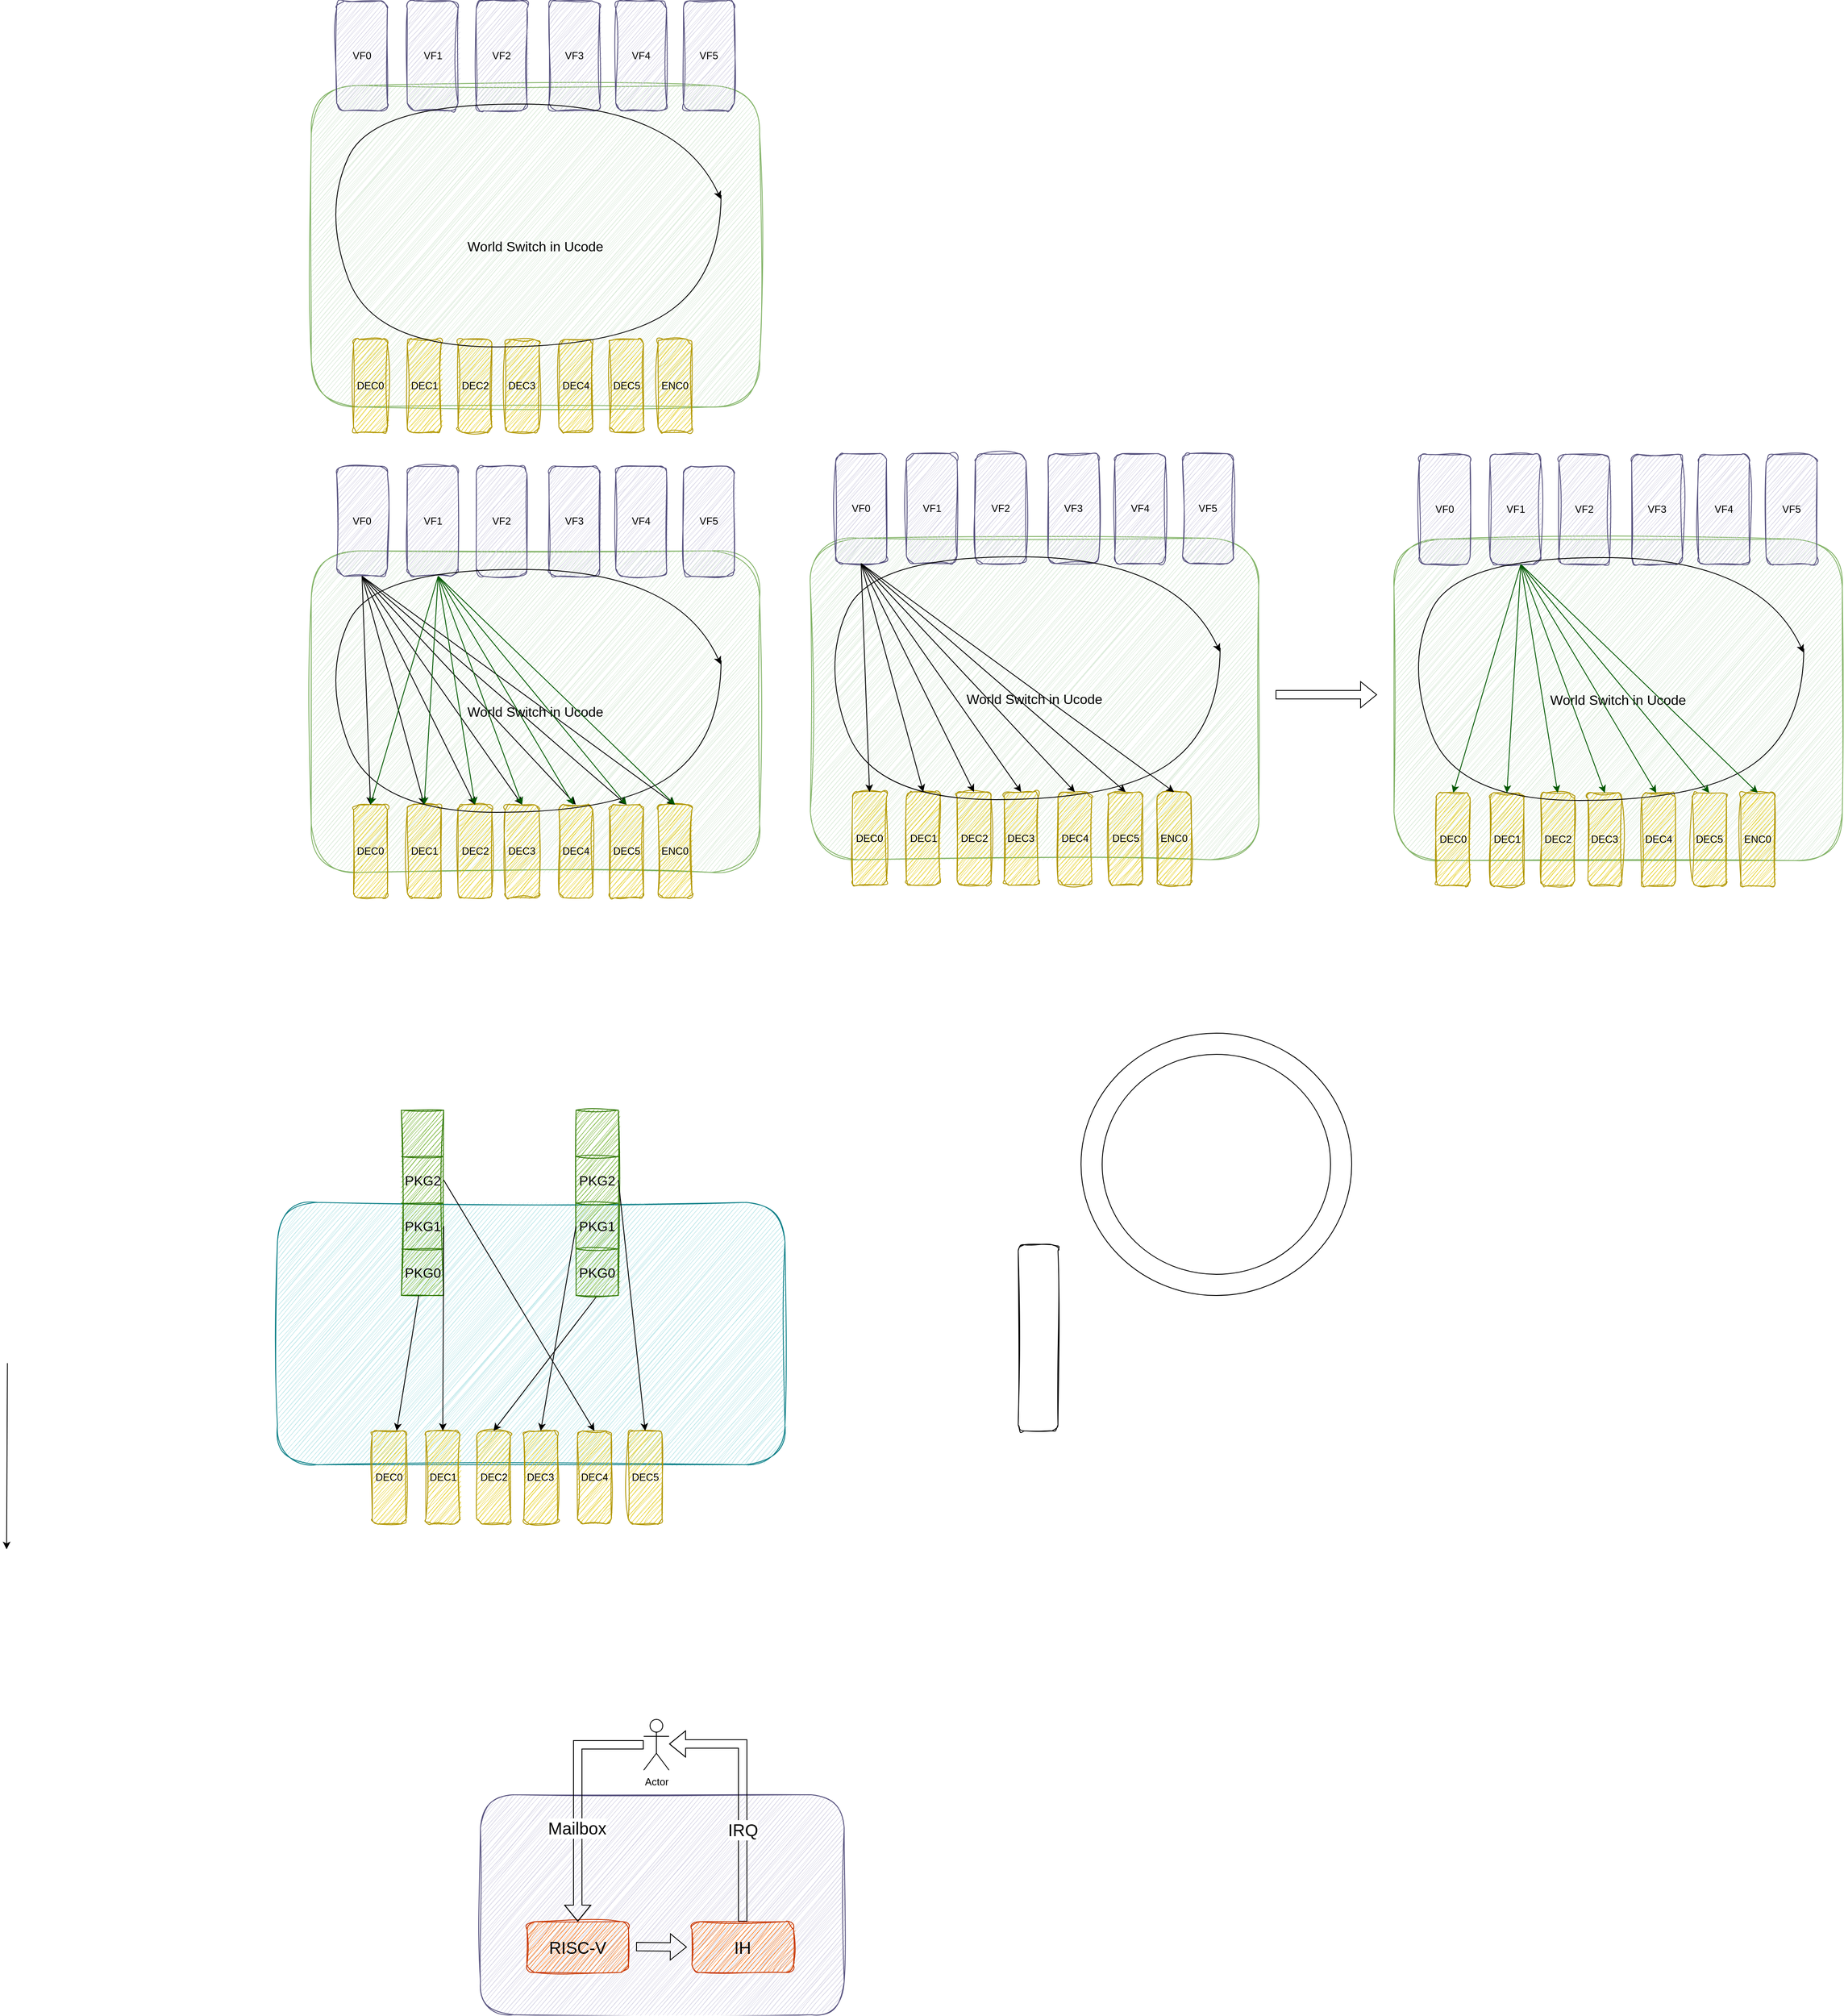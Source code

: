 <mxfile version="23.1.1" type="github">
  <diagram name="Page-1" id="c7558073-3199-34d8-9f00-42111426c3f3">
    <mxGraphModel dx="2194" dy="798" grid="1" gridSize="10" guides="1" tooltips="1" connect="1" arrows="1" fold="1" page="1" pageScale="1" pageWidth="826" pageHeight="1169" background="none" math="0" shadow="0">
      <root>
        <mxCell id="0" />
        <mxCell id="1" parent="0" />
        <mxCell id="O2sIWzyAN3iopfaGM0Wt-103" value="&lt;font style=&quot;font-size: 16px;&quot;&gt;World Switch in Ucode&lt;/font&gt;" style="rounded=1;whiteSpace=wrap;html=1;fillColor=#d5e8d4;strokeColor=#82b366;glass=0;shadow=0;sketch=1;curveFitting=1;jiggle=2;" parent="1" vertex="1">
          <mxGeometry x="50" y="150" width="530" height="380" as="geometry" />
        </mxCell>
        <mxCell id="O2sIWzyAN3iopfaGM0Wt-96" value="VF0" style="rounded=1;whiteSpace=wrap;html=1;fillColor=#d0cee2;strokeColor=#56517e;glass=0;shadow=0;sketch=1;curveFitting=1;jiggle=2;" parent="1" vertex="1">
          <mxGeometry x="80" y="50" width="60" height="130" as="geometry" />
        </mxCell>
        <mxCell id="O2sIWzyAN3iopfaGM0Wt-98" value="VF1" style="rounded=1;whiteSpace=wrap;html=1;fillColor=#d0cee2;strokeColor=#56517e;glass=0;shadow=0;sketch=1;curveFitting=1;jiggle=2;" parent="1" vertex="1">
          <mxGeometry x="163.5" y="50" width="60" height="130" as="geometry" />
        </mxCell>
        <mxCell id="O2sIWzyAN3iopfaGM0Wt-99" value="VF2" style="rounded=1;whiteSpace=wrap;html=1;fillColor=#d0cee2;strokeColor=#56517e;glass=0;shadow=0;sketch=1;curveFitting=1;jiggle=2;" parent="1" vertex="1">
          <mxGeometry x="245" y="50" width="60" height="130" as="geometry" />
        </mxCell>
        <mxCell id="O2sIWzyAN3iopfaGM0Wt-100" value="VF3" style="rounded=1;whiteSpace=wrap;html=1;fillColor=#d0cee2;strokeColor=#56517e;glass=0;shadow=0;sketch=1;curveFitting=1;jiggle=2;" parent="1" vertex="1">
          <mxGeometry x="331" y="50" width="60" height="130" as="geometry" />
        </mxCell>
        <mxCell id="O2sIWzyAN3iopfaGM0Wt-101" value="VF4" style="rounded=1;whiteSpace=wrap;html=1;fillColor=#d0cee2;strokeColor=#56517e;glass=0;shadow=0;sketch=1;curveFitting=1;jiggle=2;" parent="1" vertex="1">
          <mxGeometry x="410" y="50" width="60" height="130" as="geometry" />
        </mxCell>
        <mxCell id="O2sIWzyAN3iopfaGM0Wt-102" value="VF5" style="rounded=1;whiteSpace=wrap;html=1;fillColor=#d0cee2;strokeColor=#56517e;glass=0;shadow=0;sketch=1;curveFitting=1;jiggle=2;" parent="1" vertex="1">
          <mxGeometry x="490" y="50" width="60" height="130" as="geometry" />
        </mxCell>
        <mxCell id="O2sIWzyAN3iopfaGM0Wt-128" value="DEC0" style="rounded=1;whiteSpace=wrap;html=1;sketch=1;curveFitting=1;jiggle=2;shadow=0;fillColor=#e3c800;fontColor=#000000;strokeColor=#B09500;" parent="1" vertex="1">
          <mxGeometry x="100" y="450" width="40" height="110" as="geometry" />
        </mxCell>
        <mxCell id="O2sIWzyAN3iopfaGM0Wt-129" value="DEC1" style="rounded=1;whiteSpace=wrap;html=1;sketch=1;curveFitting=1;jiggle=2;shadow=0;fillColor=#e3c800;fontColor=#000000;strokeColor=#B09500;" parent="1" vertex="1">
          <mxGeometry x="163.5" y="450" width="40" height="110" as="geometry" />
        </mxCell>
        <mxCell id="O2sIWzyAN3iopfaGM0Wt-130" value="DEC2" style="rounded=1;whiteSpace=wrap;html=1;sketch=1;curveFitting=1;jiggle=2;shadow=0;fillColor=#e3c800;fontColor=#000000;strokeColor=#B09500;" parent="1" vertex="1">
          <mxGeometry x="223.5" y="450" width="40" height="110" as="geometry" />
        </mxCell>
        <mxCell id="O2sIWzyAN3iopfaGM0Wt-132" value="DEC3" style="rounded=1;whiteSpace=wrap;html=1;sketch=1;curveFitting=1;jiggle=2;shadow=0;fillColor=#e3c800;fontColor=#000000;strokeColor=#B09500;" parent="1" vertex="1">
          <mxGeometry x="279.25" y="450" width="40" height="110" as="geometry" />
        </mxCell>
        <mxCell id="O2sIWzyAN3iopfaGM0Wt-133" value="DEC4" style="rounded=1;whiteSpace=wrap;html=1;sketch=1;curveFitting=1;jiggle=2;shadow=0;fillColor=#e3c800;fontColor=#000000;strokeColor=#B09500;" parent="1" vertex="1">
          <mxGeometry x="342.75" y="450" width="40" height="110" as="geometry" />
        </mxCell>
        <mxCell id="O2sIWzyAN3iopfaGM0Wt-134" value="DEC5" style="rounded=1;whiteSpace=wrap;html=1;sketch=1;curveFitting=1;jiggle=2;shadow=0;fillColor=#e3c800;fontColor=#000000;strokeColor=#B09500;" parent="1" vertex="1">
          <mxGeometry x="402.75" y="450" width="40" height="110" as="geometry" />
        </mxCell>
        <mxCell id="O2sIWzyAN3iopfaGM0Wt-135" value="ENC0" style="rounded=1;whiteSpace=wrap;html=1;sketch=1;curveFitting=1;jiggle=2;shadow=0;fillColor=#e3c800;fontColor=#000000;strokeColor=#B09500;" parent="1" vertex="1">
          <mxGeometry x="460" y="450" width="40" height="110" as="geometry" />
        </mxCell>
        <mxCell id="O2sIWzyAN3iopfaGM0Wt-136" value="" style="curved=1;endArrow=classic;html=1;rounded=0;" parent="1" edge="1">
          <mxGeometry width="50" height="50" relative="1" as="geometry">
            <mxPoint x="534.5" y="279.5" as="sourcePoint" />
            <mxPoint x="534" y="284" as="targetPoint" />
            <Array as="points">
              <mxPoint x="534" y="374" />
              <mxPoint x="414" y="459" />
              <mxPoint x="124" y="459" />
              <mxPoint x="64" y="299" />
              <mxPoint x="124" y="170" />
              <mxPoint x="484" y="174" />
            </Array>
          </mxGeometry>
        </mxCell>
        <mxCell id="GnBLR437fLqFZardxGhd-1" value="&lt;font style=&quot;font-size: 16px;&quot;&gt;World Switch in Ucode&lt;/font&gt;" style="rounded=1;whiteSpace=wrap;html=1;fillColor=#d5e8d4;strokeColor=#82b366;glass=0;shadow=0;sketch=1;curveFitting=1;jiggle=2;" vertex="1" parent="1">
          <mxGeometry x="50" y="700" width="530" height="380" as="geometry" />
        </mxCell>
        <mxCell id="GnBLR437fLqFZardxGhd-2" value="VF0" style="rounded=1;whiteSpace=wrap;html=1;fillColor=#d0cee2;strokeColor=#56517e;glass=0;shadow=0;sketch=1;curveFitting=1;jiggle=2;" vertex="1" parent="1">
          <mxGeometry x="80" y="600" width="60" height="130" as="geometry" />
        </mxCell>
        <mxCell id="GnBLR437fLqFZardxGhd-3" value="VF1" style="rounded=1;whiteSpace=wrap;html=1;fillColor=#d0cee2;strokeColor=#56517e;glass=0;shadow=0;sketch=1;curveFitting=1;jiggle=2;" vertex="1" parent="1">
          <mxGeometry x="163.5" y="600" width="60" height="130" as="geometry" />
        </mxCell>
        <mxCell id="GnBLR437fLqFZardxGhd-4" value="VF2" style="rounded=1;whiteSpace=wrap;html=1;fillColor=#d0cee2;strokeColor=#56517e;glass=0;shadow=0;sketch=1;curveFitting=1;jiggle=2;" vertex="1" parent="1">
          <mxGeometry x="245" y="600" width="60" height="130" as="geometry" />
        </mxCell>
        <mxCell id="GnBLR437fLqFZardxGhd-5" value="VF3" style="rounded=1;whiteSpace=wrap;html=1;fillColor=#d0cee2;strokeColor=#56517e;glass=0;shadow=0;sketch=1;curveFitting=1;jiggle=2;" vertex="1" parent="1">
          <mxGeometry x="331" y="600" width="60" height="130" as="geometry" />
        </mxCell>
        <mxCell id="GnBLR437fLqFZardxGhd-6" value="VF4" style="rounded=1;whiteSpace=wrap;html=1;fillColor=#d0cee2;strokeColor=#56517e;glass=0;shadow=0;sketch=1;curveFitting=1;jiggle=2;" vertex="1" parent="1">
          <mxGeometry x="410" y="600" width="60" height="130" as="geometry" />
        </mxCell>
        <mxCell id="GnBLR437fLqFZardxGhd-7" value="VF5" style="rounded=1;whiteSpace=wrap;html=1;fillColor=#d0cee2;strokeColor=#56517e;glass=0;shadow=0;sketch=1;curveFitting=1;jiggle=2;" vertex="1" parent="1">
          <mxGeometry x="490" y="600" width="60" height="130" as="geometry" />
        </mxCell>
        <mxCell id="GnBLR437fLqFZardxGhd-8" value="DEC0" style="rounded=1;whiteSpace=wrap;html=1;sketch=1;curveFitting=1;jiggle=2;shadow=0;fillColor=#e3c800;fontColor=#000000;strokeColor=#B09500;" vertex="1" parent="1">
          <mxGeometry x="100" y="1000" width="40" height="110" as="geometry" />
        </mxCell>
        <mxCell id="GnBLR437fLqFZardxGhd-9" value="DEC1" style="rounded=1;whiteSpace=wrap;html=1;sketch=1;curveFitting=1;jiggle=2;shadow=0;fillColor=#e3c800;fontColor=#000000;strokeColor=#B09500;" vertex="1" parent="1">
          <mxGeometry x="163.5" y="1000" width="40" height="110" as="geometry" />
        </mxCell>
        <mxCell id="GnBLR437fLqFZardxGhd-10" value="DEC2" style="rounded=1;whiteSpace=wrap;html=1;sketch=1;curveFitting=1;jiggle=2;shadow=0;fillColor=#e3c800;fontColor=#000000;strokeColor=#B09500;" vertex="1" parent="1">
          <mxGeometry x="223.5" y="1000" width="40" height="110" as="geometry" />
        </mxCell>
        <mxCell id="GnBLR437fLqFZardxGhd-11" value="DEC3" style="rounded=1;whiteSpace=wrap;html=1;sketch=1;curveFitting=1;jiggle=2;shadow=0;fillColor=#e3c800;fontColor=#000000;strokeColor=#B09500;" vertex="1" parent="1">
          <mxGeometry x="279.25" y="1000" width="40" height="110" as="geometry" />
        </mxCell>
        <mxCell id="GnBLR437fLqFZardxGhd-12" value="DEC4" style="rounded=1;whiteSpace=wrap;html=1;sketch=1;curveFitting=1;jiggle=2;shadow=0;fillColor=#e3c800;fontColor=#000000;strokeColor=#B09500;" vertex="1" parent="1">
          <mxGeometry x="342.75" y="1000" width="40" height="110" as="geometry" />
        </mxCell>
        <mxCell id="GnBLR437fLqFZardxGhd-13" value="DEC5" style="rounded=1;whiteSpace=wrap;html=1;sketch=1;curveFitting=1;jiggle=2;shadow=0;fillColor=#e3c800;fontColor=#000000;strokeColor=#B09500;" vertex="1" parent="1">
          <mxGeometry x="402.75" y="1000" width="40" height="110" as="geometry" />
        </mxCell>
        <mxCell id="GnBLR437fLqFZardxGhd-14" value="ENC0" style="rounded=1;whiteSpace=wrap;html=1;sketch=1;curveFitting=1;jiggle=2;shadow=0;fillColor=#e3c800;fontColor=#000000;strokeColor=#B09500;" vertex="1" parent="1">
          <mxGeometry x="460" y="1000" width="40" height="110" as="geometry" />
        </mxCell>
        <mxCell id="GnBLR437fLqFZardxGhd-15" value="" style="curved=1;endArrow=classic;html=1;rounded=0;" edge="1" parent="1">
          <mxGeometry width="50" height="50" relative="1" as="geometry">
            <mxPoint x="534.5" y="829.5" as="sourcePoint" />
            <mxPoint x="534" y="834" as="targetPoint" />
            <Array as="points">
              <mxPoint x="534" y="924" />
              <mxPoint x="414" y="1009" />
              <mxPoint x="124" y="1009" />
              <mxPoint x="64" y="849" />
              <mxPoint x="124" y="720" />
              <mxPoint x="484" y="724" />
            </Array>
          </mxGeometry>
        </mxCell>
        <mxCell id="GnBLR437fLqFZardxGhd-16" value="" style="endArrow=classic;html=1;rounded=0;entryX=0.5;entryY=0;entryDx=0;entryDy=0;" edge="1" parent="1" target="GnBLR437fLqFZardxGhd-14">
          <mxGeometry width="50" height="50" relative="1" as="geometry">
            <mxPoint x="110" y="730" as="sourcePoint" />
            <mxPoint x="200" y="800" as="targetPoint" />
          </mxGeometry>
        </mxCell>
        <mxCell id="GnBLR437fLqFZardxGhd-19" value="" style="endArrow=classic;html=1;rounded=0;entryX=0.5;entryY=0;entryDx=0;entryDy=0;exitX=0.5;exitY=1;exitDx=0;exitDy=0;" edge="1" parent="1" target="GnBLR437fLqFZardxGhd-13">
          <mxGeometry width="50" height="50" relative="1" as="geometry">
            <mxPoint x="110" y="730" as="sourcePoint" />
            <mxPoint x="432.75" y="1000" as="targetPoint" />
          </mxGeometry>
        </mxCell>
        <mxCell id="GnBLR437fLqFZardxGhd-20" value="" style="endArrow=classic;html=1;rounded=0;exitX=0.5;exitY=1;exitDx=0;exitDy=0;entryX=0.5;entryY=0;entryDx=0;entryDy=0;" edge="1" parent="1" source="GnBLR437fLqFZardxGhd-2" target="GnBLR437fLqFZardxGhd-12">
          <mxGeometry width="50" height="50" relative="1" as="geometry">
            <mxPoint x="104.25" y="730" as="sourcePoint" />
            <mxPoint x="494.25" y="880" as="targetPoint" />
          </mxGeometry>
        </mxCell>
        <mxCell id="GnBLR437fLqFZardxGhd-21" value="" style="endArrow=classic;html=1;rounded=0;exitX=0.5;exitY=1;exitDx=0;exitDy=0;entryX=0.5;entryY=0;entryDx=0;entryDy=0;" edge="1" parent="1" source="GnBLR437fLqFZardxGhd-2" target="GnBLR437fLqFZardxGhd-11">
          <mxGeometry width="50" height="50" relative="1" as="geometry">
            <mxPoint x="104.25" y="730" as="sourcePoint" />
            <mxPoint x="494.25" y="880" as="targetPoint" />
          </mxGeometry>
        </mxCell>
        <mxCell id="GnBLR437fLqFZardxGhd-22" value="" style="endArrow=classic;html=1;rounded=0;exitX=0.5;exitY=1;exitDx=0;exitDy=0;entryX=0.5;entryY=0;entryDx=0;entryDy=0;" edge="1" parent="1" source="GnBLR437fLqFZardxGhd-2" target="GnBLR437fLqFZardxGhd-10">
          <mxGeometry width="50" height="50" relative="1" as="geometry">
            <mxPoint x="245" y="740.0" as="sourcePoint" />
            <mxPoint x="371" y="1008.05" as="targetPoint" />
          </mxGeometry>
        </mxCell>
        <mxCell id="GnBLR437fLqFZardxGhd-23" value="" style="endArrow=classic;html=1;rounded=0;entryX=0.5;entryY=0;entryDx=0;entryDy=0;" edge="1" parent="1" target="GnBLR437fLqFZardxGhd-9">
          <mxGeometry width="50" height="50" relative="1" as="geometry">
            <mxPoint x="110" y="730" as="sourcePoint" />
            <mxPoint x="500" y="870" as="targetPoint" />
          </mxGeometry>
        </mxCell>
        <mxCell id="GnBLR437fLqFZardxGhd-24" value="" style="endArrow=classic;html=1;rounded=0;exitX=0.5;exitY=1;exitDx=0;exitDy=0;entryX=0.5;entryY=0;entryDx=0;entryDy=0;" edge="1" parent="1" target="GnBLR437fLqFZardxGhd-8">
          <mxGeometry width="50" height="50" relative="1" as="geometry">
            <mxPoint x="110" y="730" as="sourcePoint" />
            <mxPoint x="500" y="880" as="targetPoint" />
          </mxGeometry>
        </mxCell>
        <mxCell id="GnBLR437fLqFZardxGhd-25" value="" style="endArrow=classic;html=1;rounded=0;exitX=0.5;exitY=1;exitDx=0;exitDy=0;entryX=0.5;entryY=0;entryDx=0;entryDy=0;curved=0;fillColor=#008a00;strokeColor=#005700;" edge="1" parent="1" target="GnBLR437fLqFZardxGhd-8">
          <mxGeometry width="50" height="50" relative="1" as="geometry">
            <mxPoint x="200" y="730" as="sourcePoint" />
            <mxPoint x="210" y="1000" as="targetPoint" />
          </mxGeometry>
        </mxCell>
        <mxCell id="GnBLR437fLqFZardxGhd-26" value="" style="endArrow=classic;html=1;rounded=0;entryX=0.5;entryY=0;entryDx=0;entryDy=0;curved=0;fillColor=#008a00;strokeColor=#005700;" edge="1" parent="1" target="GnBLR437fLqFZardxGhd-9">
          <mxGeometry width="50" height="50" relative="1" as="geometry">
            <mxPoint x="200" y="730" as="sourcePoint" />
            <mxPoint x="274" y="1000" as="targetPoint" />
          </mxGeometry>
        </mxCell>
        <mxCell id="GnBLR437fLqFZardxGhd-27" value="" style="endArrow=classic;html=1;rounded=0;exitX=0.5;exitY=1;exitDx=0;exitDy=0;entryX=0.5;entryY=0;entryDx=0;entryDy=0;curved=0;fillColor=#008a00;strokeColor=#005700;" edge="1" parent="1" target="GnBLR437fLqFZardxGhd-10">
          <mxGeometry width="50" height="50" relative="1" as="geometry">
            <mxPoint x="200" y="730" as="sourcePoint" />
            <mxPoint x="334" y="1000" as="targetPoint" />
          </mxGeometry>
        </mxCell>
        <mxCell id="GnBLR437fLqFZardxGhd-28" value="" style="endArrow=classic;html=1;rounded=0;exitX=0.5;exitY=1;exitDx=0;exitDy=0;entryX=0.5;entryY=0;entryDx=0;entryDy=0;curved=0;fillColor=#008a00;strokeColor=#005700;" edge="1" parent="1" target="GnBLR437fLqFZardxGhd-11">
          <mxGeometry width="50" height="50" relative="1" as="geometry">
            <mxPoint x="200" y="730" as="sourcePoint" />
            <mxPoint x="389" y="1000" as="targetPoint" />
          </mxGeometry>
        </mxCell>
        <mxCell id="GnBLR437fLqFZardxGhd-29" value="" style="endArrow=classic;html=1;rounded=0;exitX=0.5;exitY=1;exitDx=0;exitDy=0;curved=0;fillColor=#008a00;strokeColor=#005700;" edge="1" parent="1">
          <mxGeometry width="50" height="50" relative="1" as="geometry">
            <mxPoint x="200" y="730" as="sourcePoint" />
            <mxPoint x="360" y="1000" as="targetPoint" />
          </mxGeometry>
        </mxCell>
        <mxCell id="GnBLR437fLqFZardxGhd-30" value="" style="endArrow=classic;html=1;rounded=0;entryX=0.5;entryY=0;entryDx=0;entryDy=0;exitX=0.5;exitY=1;exitDx=0;exitDy=0;curved=0;fillColor=#008a00;strokeColor=#005700;" edge="1" parent="1" target="GnBLR437fLqFZardxGhd-13">
          <mxGeometry width="50" height="50" relative="1" as="geometry">
            <mxPoint x="200" y="730" as="sourcePoint" />
            <mxPoint x="513" y="1000" as="targetPoint" />
          </mxGeometry>
        </mxCell>
        <mxCell id="GnBLR437fLqFZardxGhd-31" value="" style="endArrow=classic;html=1;rounded=0;entryX=0.5;entryY=0;entryDx=0;entryDy=0;curved=0;fillColor=#008a00;strokeColor=#005700;" edge="1" parent="1" target="GnBLR437fLqFZardxGhd-14">
          <mxGeometry width="50" height="50" relative="1" as="geometry">
            <mxPoint x="200" y="730" as="sourcePoint" />
            <mxPoint x="570" y="1000" as="targetPoint" />
          </mxGeometry>
        </mxCell>
        <mxCell id="GnBLR437fLqFZardxGhd-32" value="&lt;font style=&quot;font-size: 16px;&quot;&gt;World Switch in Ucode&lt;/font&gt;" style="rounded=1;whiteSpace=wrap;html=1;fillColor=#d5e8d4;strokeColor=#82b366;glass=0;shadow=0;sketch=1;curveFitting=1;jiggle=2;" vertex="1" parent="1">
          <mxGeometry x="640" y="685" width="530" height="380" as="geometry" />
        </mxCell>
        <mxCell id="GnBLR437fLqFZardxGhd-33" value="VF0" style="rounded=1;whiteSpace=wrap;html=1;fillColor=#d0cee2;strokeColor=#56517e;glass=0;shadow=0;sketch=1;curveFitting=1;jiggle=2;" vertex="1" parent="1">
          <mxGeometry x="670" y="585" width="60" height="130" as="geometry" />
        </mxCell>
        <mxCell id="GnBLR437fLqFZardxGhd-34" value="VF1" style="rounded=1;whiteSpace=wrap;html=1;fillColor=#d0cee2;strokeColor=#56517e;glass=0;shadow=0;sketch=1;curveFitting=1;jiggle=2;" vertex="1" parent="1">
          <mxGeometry x="753.5" y="585" width="60" height="130" as="geometry" />
        </mxCell>
        <mxCell id="GnBLR437fLqFZardxGhd-35" value="VF2" style="rounded=1;whiteSpace=wrap;html=1;fillColor=#d0cee2;strokeColor=#56517e;glass=0;shadow=0;sketch=1;curveFitting=1;jiggle=2;" vertex="1" parent="1">
          <mxGeometry x="835" y="585" width="60" height="130" as="geometry" />
        </mxCell>
        <mxCell id="GnBLR437fLqFZardxGhd-36" value="VF3" style="rounded=1;whiteSpace=wrap;html=1;fillColor=#d0cee2;strokeColor=#56517e;glass=0;shadow=0;sketch=1;curveFitting=1;jiggle=2;" vertex="1" parent="1">
          <mxGeometry x="921" y="585" width="60" height="130" as="geometry" />
        </mxCell>
        <mxCell id="GnBLR437fLqFZardxGhd-37" value="VF4" style="rounded=1;whiteSpace=wrap;html=1;fillColor=#d0cee2;strokeColor=#56517e;glass=0;shadow=0;sketch=1;curveFitting=1;jiggle=2;" vertex="1" parent="1">
          <mxGeometry x="1000" y="585" width="60" height="130" as="geometry" />
        </mxCell>
        <mxCell id="GnBLR437fLqFZardxGhd-38" value="VF5" style="rounded=1;whiteSpace=wrap;html=1;fillColor=#d0cee2;strokeColor=#56517e;glass=0;shadow=0;sketch=1;curveFitting=1;jiggle=2;" vertex="1" parent="1">
          <mxGeometry x="1080" y="585" width="60" height="130" as="geometry" />
        </mxCell>
        <mxCell id="GnBLR437fLqFZardxGhd-39" value="DEC0" style="rounded=1;whiteSpace=wrap;html=1;sketch=1;curveFitting=1;jiggle=2;shadow=0;fillColor=#e3c800;fontColor=#000000;strokeColor=#B09500;" vertex="1" parent="1">
          <mxGeometry x="690" y="985" width="40" height="110" as="geometry" />
        </mxCell>
        <mxCell id="GnBLR437fLqFZardxGhd-40" value="DEC1" style="rounded=1;whiteSpace=wrap;html=1;sketch=1;curveFitting=1;jiggle=2;shadow=0;fillColor=#e3c800;fontColor=#000000;strokeColor=#B09500;" vertex="1" parent="1">
          <mxGeometry x="753.5" y="985" width="40" height="110" as="geometry" />
        </mxCell>
        <mxCell id="GnBLR437fLqFZardxGhd-41" value="DEC2" style="rounded=1;whiteSpace=wrap;html=1;sketch=1;curveFitting=1;jiggle=2;shadow=0;fillColor=#e3c800;fontColor=#000000;strokeColor=#B09500;" vertex="1" parent="1">
          <mxGeometry x="813.5" y="985" width="40" height="110" as="geometry" />
        </mxCell>
        <mxCell id="GnBLR437fLqFZardxGhd-42" value="DEC3" style="rounded=1;whiteSpace=wrap;html=1;sketch=1;curveFitting=1;jiggle=2;shadow=0;fillColor=#e3c800;fontColor=#000000;strokeColor=#B09500;" vertex="1" parent="1">
          <mxGeometry x="869.25" y="985" width="40" height="110" as="geometry" />
        </mxCell>
        <mxCell id="GnBLR437fLqFZardxGhd-43" value="DEC4" style="rounded=1;whiteSpace=wrap;html=1;sketch=1;curveFitting=1;jiggle=2;shadow=0;fillColor=#e3c800;fontColor=#000000;strokeColor=#B09500;" vertex="1" parent="1">
          <mxGeometry x="932.75" y="985" width="40" height="110" as="geometry" />
        </mxCell>
        <mxCell id="GnBLR437fLqFZardxGhd-44" value="DEC5" style="rounded=1;whiteSpace=wrap;html=1;sketch=1;curveFitting=1;jiggle=2;shadow=0;fillColor=#e3c800;fontColor=#000000;strokeColor=#B09500;" vertex="1" parent="1">
          <mxGeometry x="992.75" y="985" width="40" height="110" as="geometry" />
        </mxCell>
        <mxCell id="GnBLR437fLqFZardxGhd-45" value="ENC0" style="rounded=1;whiteSpace=wrap;html=1;sketch=1;curveFitting=1;jiggle=2;shadow=0;fillColor=#e3c800;fontColor=#000000;strokeColor=#B09500;" vertex="1" parent="1">
          <mxGeometry x="1050" y="985" width="40" height="110" as="geometry" />
        </mxCell>
        <mxCell id="GnBLR437fLqFZardxGhd-46" value="" style="curved=1;endArrow=classic;html=1;rounded=0;" edge="1" parent="1">
          <mxGeometry width="50" height="50" relative="1" as="geometry">
            <mxPoint x="1124.5" y="814.5" as="sourcePoint" />
            <mxPoint x="1124" y="819" as="targetPoint" />
            <Array as="points">
              <mxPoint x="1124" y="909" />
              <mxPoint x="1004" y="994" />
              <mxPoint x="714" y="994" />
              <mxPoint x="654" y="834" />
              <mxPoint x="714" y="705" />
              <mxPoint x="1074" y="709" />
            </Array>
          </mxGeometry>
        </mxCell>
        <mxCell id="GnBLR437fLqFZardxGhd-47" value="" style="endArrow=classic;html=1;rounded=0;entryX=0.5;entryY=0;entryDx=0;entryDy=0;" edge="1" target="GnBLR437fLqFZardxGhd-45" parent="1">
          <mxGeometry width="50" height="50" relative="1" as="geometry">
            <mxPoint x="700" y="715" as="sourcePoint" />
            <mxPoint x="790" y="785" as="targetPoint" />
          </mxGeometry>
        </mxCell>
        <mxCell id="GnBLR437fLqFZardxGhd-48" value="" style="endArrow=classic;html=1;rounded=0;entryX=0.5;entryY=0;entryDx=0;entryDy=0;exitX=0.5;exitY=1;exitDx=0;exitDy=0;" edge="1" target="GnBLR437fLqFZardxGhd-44" parent="1">
          <mxGeometry width="50" height="50" relative="1" as="geometry">
            <mxPoint x="700" y="715" as="sourcePoint" />
            <mxPoint x="1022.75" y="985" as="targetPoint" />
          </mxGeometry>
        </mxCell>
        <mxCell id="GnBLR437fLqFZardxGhd-49" value="" style="endArrow=classic;html=1;rounded=0;exitX=0.5;exitY=1;exitDx=0;exitDy=0;entryX=0.5;entryY=0;entryDx=0;entryDy=0;" edge="1" source="GnBLR437fLqFZardxGhd-33" target="GnBLR437fLqFZardxGhd-43" parent="1">
          <mxGeometry width="50" height="50" relative="1" as="geometry">
            <mxPoint x="694.25" y="715" as="sourcePoint" />
            <mxPoint x="1084.25" y="865" as="targetPoint" />
          </mxGeometry>
        </mxCell>
        <mxCell id="GnBLR437fLqFZardxGhd-50" value="" style="endArrow=classic;html=1;rounded=0;exitX=0.5;exitY=1;exitDx=0;exitDy=0;entryX=0.5;entryY=0;entryDx=0;entryDy=0;" edge="1" source="GnBLR437fLqFZardxGhd-33" target="GnBLR437fLqFZardxGhd-42" parent="1">
          <mxGeometry width="50" height="50" relative="1" as="geometry">
            <mxPoint x="694.25" y="715" as="sourcePoint" />
            <mxPoint x="1084.25" y="865" as="targetPoint" />
          </mxGeometry>
        </mxCell>
        <mxCell id="GnBLR437fLqFZardxGhd-51" value="" style="endArrow=classic;html=1;rounded=0;exitX=0.5;exitY=1;exitDx=0;exitDy=0;entryX=0.5;entryY=0;entryDx=0;entryDy=0;" edge="1" source="GnBLR437fLqFZardxGhd-33" target="GnBLR437fLqFZardxGhd-41" parent="1">
          <mxGeometry width="50" height="50" relative="1" as="geometry">
            <mxPoint x="835" y="725.0" as="sourcePoint" />
            <mxPoint x="961" y="993.05" as="targetPoint" />
          </mxGeometry>
        </mxCell>
        <mxCell id="GnBLR437fLqFZardxGhd-52" value="" style="endArrow=classic;html=1;rounded=0;entryX=0.5;entryY=0;entryDx=0;entryDy=0;" edge="1" target="GnBLR437fLqFZardxGhd-40" parent="1">
          <mxGeometry width="50" height="50" relative="1" as="geometry">
            <mxPoint x="700" y="715" as="sourcePoint" />
            <mxPoint x="1090" y="855" as="targetPoint" />
          </mxGeometry>
        </mxCell>
        <mxCell id="GnBLR437fLqFZardxGhd-53" value="" style="endArrow=classic;html=1;rounded=0;exitX=0.5;exitY=1;exitDx=0;exitDy=0;entryX=0.5;entryY=0;entryDx=0;entryDy=0;" edge="1" target="GnBLR437fLqFZardxGhd-39" parent="1">
          <mxGeometry width="50" height="50" relative="1" as="geometry">
            <mxPoint x="700" y="715" as="sourcePoint" />
            <mxPoint x="1090" y="865" as="targetPoint" />
          </mxGeometry>
        </mxCell>
        <mxCell id="GnBLR437fLqFZardxGhd-61" value="&lt;font style=&quot;font-size: 16px;&quot;&gt;World Switch in Ucode&lt;/font&gt;" style="rounded=1;whiteSpace=wrap;html=1;fillColor=#d5e8d4;strokeColor=#82b366;glass=0;shadow=0;sketch=1;curveFitting=1;jiggle=2;" vertex="1" parent="1">
          <mxGeometry x="1330" y="686" width="530" height="380" as="geometry" />
        </mxCell>
        <mxCell id="GnBLR437fLqFZardxGhd-62" value="VF0" style="rounded=1;whiteSpace=wrap;html=1;fillColor=#d0cee2;strokeColor=#56517e;glass=0;shadow=0;sketch=1;curveFitting=1;jiggle=2;" vertex="1" parent="1">
          <mxGeometry x="1360" y="586" width="60" height="130" as="geometry" />
        </mxCell>
        <mxCell id="GnBLR437fLqFZardxGhd-63" value="VF1" style="rounded=1;whiteSpace=wrap;html=1;fillColor=#d0cee2;strokeColor=#56517e;glass=0;shadow=0;sketch=1;curveFitting=1;jiggle=2;" vertex="1" parent="1">
          <mxGeometry x="1443.5" y="586" width="60" height="130" as="geometry" />
        </mxCell>
        <mxCell id="GnBLR437fLqFZardxGhd-64" value="VF2" style="rounded=1;whiteSpace=wrap;html=1;fillColor=#d0cee2;strokeColor=#56517e;glass=0;shadow=0;sketch=1;curveFitting=1;jiggle=2;" vertex="1" parent="1">
          <mxGeometry x="1525" y="586" width="60" height="130" as="geometry" />
        </mxCell>
        <mxCell id="GnBLR437fLqFZardxGhd-65" value="VF3" style="rounded=1;whiteSpace=wrap;html=1;fillColor=#d0cee2;strokeColor=#56517e;glass=0;shadow=0;sketch=1;curveFitting=1;jiggle=2;" vertex="1" parent="1">
          <mxGeometry x="1611" y="586" width="60" height="130" as="geometry" />
        </mxCell>
        <mxCell id="GnBLR437fLqFZardxGhd-66" value="VF4" style="rounded=1;whiteSpace=wrap;html=1;fillColor=#d0cee2;strokeColor=#56517e;glass=0;shadow=0;sketch=1;curveFitting=1;jiggle=2;" vertex="1" parent="1">
          <mxGeometry x="1690" y="586" width="60" height="130" as="geometry" />
        </mxCell>
        <mxCell id="GnBLR437fLqFZardxGhd-67" value="VF5" style="rounded=1;whiteSpace=wrap;html=1;fillColor=#d0cee2;strokeColor=#56517e;glass=0;shadow=0;sketch=1;curveFitting=1;jiggle=2;" vertex="1" parent="1">
          <mxGeometry x="1770" y="586" width="60" height="130" as="geometry" />
        </mxCell>
        <mxCell id="GnBLR437fLqFZardxGhd-68" value="DEC0" style="rounded=1;whiteSpace=wrap;html=1;sketch=1;curveFitting=1;jiggle=2;shadow=0;fillColor=#e3c800;fontColor=#000000;strokeColor=#B09500;" vertex="1" parent="1">
          <mxGeometry x="1380" y="986" width="40" height="110" as="geometry" />
        </mxCell>
        <mxCell id="GnBLR437fLqFZardxGhd-69" value="DEC1" style="rounded=1;whiteSpace=wrap;html=1;sketch=1;curveFitting=1;jiggle=2;shadow=0;fillColor=#e3c800;fontColor=#000000;strokeColor=#B09500;" vertex="1" parent="1">
          <mxGeometry x="1443.5" y="986" width="40" height="110" as="geometry" />
        </mxCell>
        <mxCell id="GnBLR437fLqFZardxGhd-70" value="DEC2" style="rounded=1;whiteSpace=wrap;html=1;sketch=1;curveFitting=1;jiggle=2;shadow=0;fillColor=#e3c800;fontColor=#000000;strokeColor=#B09500;" vertex="1" parent="1">
          <mxGeometry x="1503.5" y="986" width="40" height="110" as="geometry" />
        </mxCell>
        <mxCell id="GnBLR437fLqFZardxGhd-71" value="DEC3" style="rounded=1;whiteSpace=wrap;html=1;sketch=1;curveFitting=1;jiggle=2;shadow=0;fillColor=#e3c800;fontColor=#000000;strokeColor=#B09500;" vertex="1" parent="1">
          <mxGeometry x="1559.25" y="986" width="40" height="110" as="geometry" />
        </mxCell>
        <mxCell id="GnBLR437fLqFZardxGhd-72" value="DEC4" style="rounded=1;whiteSpace=wrap;html=1;sketch=1;curveFitting=1;jiggle=2;shadow=0;fillColor=#e3c800;fontColor=#000000;strokeColor=#B09500;" vertex="1" parent="1">
          <mxGeometry x="1622.75" y="986" width="40" height="110" as="geometry" />
        </mxCell>
        <mxCell id="GnBLR437fLqFZardxGhd-73" value="DEC5" style="rounded=1;whiteSpace=wrap;html=1;sketch=1;curveFitting=1;jiggle=2;shadow=0;fillColor=#e3c800;fontColor=#000000;strokeColor=#B09500;" vertex="1" parent="1">
          <mxGeometry x="1682.75" y="986" width="40" height="110" as="geometry" />
        </mxCell>
        <mxCell id="GnBLR437fLqFZardxGhd-74" value="ENC0" style="rounded=1;whiteSpace=wrap;html=1;sketch=1;curveFitting=1;jiggle=2;shadow=0;fillColor=#e3c800;fontColor=#000000;strokeColor=#B09500;" vertex="1" parent="1">
          <mxGeometry x="1740" y="986" width="40" height="110" as="geometry" />
        </mxCell>
        <mxCell id="GnBLR437fLqFZardxGhd-75" value="" style="curved=1;endArrow=classic;html=1;rounded=0;" edge="1" parent="1">
          <mxGeometry width="50" height="50" relative="1" as="geometry">
            <mxPoint x="1814.5" y="815.5" as="sourcePoint" />
            <mxPoint x="1814" y="820" as="targetPoint" />
            <Array as="points">
              <mxPoint x="1814" y="910" />
              <mxPoint x="1694" y="995" />
              <mxPoint x="1404" y="995" />
              <mxPoint x="1344" y="835" />
              <mxPoint x="1404" y="706" />
              <mxPoint x="1764" y="710" />
            </Array>
          </mxGeometry>
        </mxCell>
        <mxCell id="GnBLR437fLqFZardxGhd-83" value="" style="endArrow=classic;html=1;rounded=0;exitX=0.5;exitY=1;exitDx=0;exitDy=0;entryX=0.5;entryY=0;entryDx=0;entryDy=0;curved=0;fillColor=#008a00;strokeColor=#005700;" edge="1" target="GnBLR437fLqFZardxGhd-68" parent="1">
          <mxGeometry width="50" height="50" relative="1" as="geometry">
            <mxPoint x="1480" y="716" as="sourcePoint" />
            <mxPoint x="1490" y="986" as="targetPoint" />
          </mxGeometry>
        </mxCell>
        <mxCell id="GnBLR437fLqFZardxGhd-84" value="" style="endArrow=classic;html=1;rounded=0;entryX=0.5;entryY=0;entryDx=0;entryDy=0;curved=0;fillColor=#008a00;strokeColor=#005700;" edge="1" target="GnBLR437fLqFZardxGhd-69" parent="1">
          <mxGeometry width="50" height="50" relative="1" as="geometry">
            <mxPoint x="1480" y="716" as="sourcePoint" />
            <mxPoint x="1554" y="986" as="targetPoint" />
          </mxGeometry>
        </mxCell>
        <mxCell id="GnBLR437fLqFZardxGhd-85" value="" style="endArrow=classic;html=1;rounded=0;exitX=0.5;exitY=1;exitDx=0;exitDy=0;entryX=0.5;entryY=0;entryDx=0;entryDy=0;curved=0;fillColor=#008a00;strokeColor=#005700;" edge="1" target="GnBLR437fLqFZardxGhd-70" parent="1">
          <mxGeometry width="50" height="50" relative="1" as="geometry">
            <mxPoint x="1480" y="716" as="sourcePoint" />
            <mxPoint x="1614" y="986" as="targetPoint" />
          </mxGeometry>
        </mxCell>
        <mxCell id="GnBLR437fLqFZardxGhd-86" value="" style="endArrow=classic;html=1;rounded=0;exitX=0.5;exitY=1;exitDx=0;exitDy=0;entryX=0.5;entryY=0;entryDx=0;entryDy=0;curved=0;fillColor=#008a00;strokeColor=#005700;" edge="1" target="GnBLR437fLqFZardxGhd-71" parent="1">
          <mxGeometry width="50" height="50" relative="1" as="geometry">
            <mxPoint x="1480" y="716" as="sourcePoint" />
            <mxPoint x="1669" y="986" as="targetPoint" />
          </mxGeometry>
        </mxCell>
        <mxCell id="GnBLR437fLqFZardxGhd-87" value="" style="endArrow=classic;html=1;rounded=0;exitX=0.5;exitY=1;exitDx=0;exitDy=0;curved=0;fillColor=#008a00;strokeColor=#005700;" edge="1" parent="1">
          <mxGeometry width="50" height="50" relative="1" as="geometry">
            <mxPoint x="1480" y="716" as="sourcePoint" />
            <mxPoint x="1640" y="986" as="targetPoint" />
          </mxGeometry>
        </mxCell>
        <mxCell id="GnBLR437fLqFZardxGhd-88" value="" style="endArrow=classic;html=1;rounded=0;entryX=0.5;entryY=0;entryDx=0;entryDy=0;exitX=0.5;exitY=1;exitDx=0;exitDy=0;curved=0;fillColor=#008a00;strokeColor=#005700;" edge="1" target="GnBLR437fLqFZardxGhd-73" parent="1">
          <mxGeometry width="50" height="50" relative="1" as="geometry">
            <mxPoint x="1480" y="716" as="sourcePoint" />
            <mxPoint x="1793" y="986" as="targetPoint" />
          </mxGeometry>
        </mxCell>
        <mxCell id="GnBLR437fLqFZardxGhd-89" value="" style="endArrow=classic;html=1;rounded=0;entryX=0.5;entryY=0;entryDx=0;entryDy=0;curved=0;fillColor=#008a00;strokeColor=#005700;" edge="1" target="GnBLR437fLqFZardxGhd-74" parent="1">
          <mxGeometry width="50" height="50" relative="1" as="geometry">
            <mxPoint x="1480" y="716" as="sourcePoint" />
            <mxPoint x="1850" y="986" as="targetPoint" />
          </mxGeometry>
        </mxCell>
        <mxCell id="GnBLR437fLqFZardxGhd-90" value="" style="shape=flexArrow;endArrow=classic;html=1;rounded=0;" edge="1" parent="1">
          <mxGeometry width="50" height="50" relative="1" as="geometry">
            <mxPoint x="1190" y="870" as="sourcePoint" />
            <mxPoint x="1310" y="870" as="targetPoint" />
          </mxGeometry>
        </mxCell>
        <mxCell id="GnBLR437fLqFZardxGhd-91" value="" style="rounded=1;whiteSpace=wrap;html=1;fillColor=#b0e3e6;strokeColor=#0e8088;sketch=1;curveFitting=1;jiggle=2;glass=0;shadow=0;" vertex="1" parent="1">
          <mxGeometry x="10" y="1470" width="600" height="310" as="geometry" />
        </mxCell>
        <mxCell id="GnBLR437fLqFZardxGhd-92" value="DEC0" style="rounded=1;whiteSpace=wrap;html=1;sketch=1;curveFitting=1;jiggle=2;shadow=0;fillColor=#e3c800;fontColor=#000000;strokeColor=#B09500;" vertex="1" parent="1">
          <mxGeometry x="122" y="1740" width="40" height="110" as="geometry" />
        </mxCell>
        <mxCell id="GnBLR437fLqFZardxGhd-93" value="DEC1" style="rounded=1;whiteSpace=wrap;html=1;sketch=1;curveFitting=1;jiggle=2;shadow=0;fillColor=#e3c800;fontColor=#000000;strokeColor=#B09500;" vertex="1" parent="1">
          <mxGeometry x="185.5" y="1740" width="40" height="110" as="geometry" />
        </mxCell>
        <mxCell id="GnBLR437fLqFZardxGhd-94" value="DEC2" style="rounded=1;whiteSpace=wrap;html=1;sketch=1;curveFitting=1;jiggle=2;shadow=0;fillColor=#e3c800;fontColor=#000000;strokeColor=#B09500;" vertex="1" parent="1">
          <mxGeometry x="245.5" y="1740" width="40" height="110" as="geometry" />
        </mxCell>
        <mxCell id="GnBLR437fLqFZardxGhd-95" value="DEC3" style="rounded=1;whiteSpace=wrap;html=1;sketch=1;curveFitting=1;jiggle=2;shadow=0;fillColor=#e3c800;fontColor=#000000;strokeColor=#B09500;" vertex="1" parent="1">
          <mxGeometry x="301.25" y="1740" width="40" height="110" as="geometry" />
        </mxCell>
        <mxCell id="GnBLR437fLqFZardxGhd-96" value="DEC4" style="rounded=1;whiteSpace=wrap;html=1;sketch=1;curveFitting=1;jiggle=2;shadow=0;fillColor=#e3c800;fontColor=#000000;strokeColor=#B09500;" vertex="1" parent="1">
          <mxGeometry x="364.75" y="1740" width="40" height="110" as="geometry" />
        </mxCell>
        <mxCell id="GnBLR437fLqFZardxGhd-97" value="DEC5" style="rounded=1;whiteSpace=wrap;html=1;sketch=1;curveFitting=1;jiggle=2;shadow=0;fillColor=#e3c800;fontColor=#000000;strokeColor=#B09500;" vertex="1" parent="1">
          <mxGeometry x="424.75" y="1740" width="40" height="110" as="geometry" />
        </mxCell>
        <mxCell id="GnBLR437fLqFZardxGhd-99" value="" style="rounded=1;whiteSpace=wrap;html=1;sketch=1;curveFitting=1;jiggle=2;" vertex="1" parent="1">
          <mxGeometry x="885.75" y="1520" width="47" height="220" as="geometry" />
        </mxCell>
        <mxCell id="GnBLR437fLqFZardxGhd-101" value="" style="shape=table;startSize=0;container=1;collapsible=0;childLayout=tableLayout;fontSize=16;rounded=1;arcSize=24;shadow=0;swimlaneLine=0;fillColor=#60a917;strokeColor=#2D7600;sketch=1;curveFitting=1;jiggle=2;fontColor=#ffffff;" vertex="1" parent="1">
          <mxGeometry x="156.5" y="1361" width="50" height="219" as="geometry" />
        </mxCell>
        <mxCell id="GnBLR437fLqFZardxGhd-126" style="shape=tableRow;horizontal=0;startSize=0;swimlaneHead=0;swimlaneBody=0;strokeColor=inherit;top=0;left=0;bottom=0;right=0;collapsible=0;dropTarget=0;fillColor=none;points=[[0,0.5],[1,0.5]];portConstraint=eastwest;fontSize=16;" vertex="1" parent="GnBLR437fLqFZardxGhd-101">
          <mxGeometry width="50" height="55" as="geometry" />
        </mxCell>
        <mxCell id="GnBLR437fLqFZardxGhd-127" style="shape=partialRectangle;html=1;whiteSpace=wrap;connectable=0;strokeColor=inherit;overflow=hidden;fillColor=none;top=0;left=0;bottom=0;right=0;pointerEvents=1;fontSize=16;" vertex="1" parent="GnBLR437fLqFZardxGhd-126">
          <mxGeometry width="50" height="55" as="geometry">
            <mxRectangle width="50" height="55" as="alternateBounds" />
          </mxGeometry>
        </mxCell>
        <mxCell id="GnBLR437fLqFZardxGhd-102" value="" style="shape=tableRow;horizontal=0;startSize=0;swimlaneHead=0;swimlaneBody=0;strokeColor=inherit;top=0;left=0;bottom=0;right=0;collapsible=0;dropTarget=0;fillColor=none;points=[[0,0.5],[1,0.5]];portConstraint=eastwest;fontSize=16;" vertex="1" parent="GnBLR437fLqFZardxGhd-101">
          <mxGeometry y="55" width="50" height="55" as="geometry" />
        </mxCell>
        <mxCell id="GnBLR437fLqFZardxGhd-120" value="PKG2" style="shape=partialRectangle;html=1;whiteSpace=wrap;connectable=0;strokeColor=inherit;overflow=hidden;fillColor=none;top=0;left=0;bottom=0;right=0;pointerEvents=1;fontSize=16;" vertex="1" parent="GnBLR437fLqFZardxGhd-102">
          <mxGeometry width="50" height="55" as="geometry">
            <mxRectangle width="50" height="55" as="alternateBounds" />
          </mxGeometry>
        </mxCell>
        <mxCell id="GnBLR437fLqFZardxGhd-106" value="" style="shape=tableRow;horizontal=0;startSize=0;swimlaneHead=0;swimlaneBody=0;strokeColor=inherit;top=0;left=0;bottom=0;right=0;collapsible=0;dropTarget=0;fillColor=none;points=[[0,0.5],[1,0.5]];portConstraint=eastwest;fontSize=16;" vertex="1" parent="GnBLR437fLqFZardxGhd-101">
          <mxGeometry y="110" width="50" height="54" as="geometry" />
        </mxCell>
        <mxCell id="GnBLR437fLqFZardxGhd-121" value="PKG1" style="shape=partialRectangle;html=1;whiteSpace=wrap;connectable=0;strokeColor=inherit;overflow=hidden;fillColor=none;top=0;left=0;bottom=0;right=0;pointerEvents=1;fontSize=16;" vertex="1" parent="GnBLR437fLqFZardxGhd-106">
          <mxGeometry width="50" height="54" as="geometry">
            <mxRectangle width="50" height="54" as="alternateBounds" />
          </mxGeometry>
        </mxCell>
        <mxCell id="GnBLR437fLqFZardxGhd-110" value="" style="shape=tableRow;horizontal=0;startSize=0;swimlaneHead=0;swimlaneBody=0;strokeColor=inherit;top=0;left=0;bottom=0;right=0;collapsible=0;dropTarget=0;fillColor=none;points=[[0,0.5],[1,0.5]];portConstraint=eastwest;fontSize=16;" vertex="1" parent="GnBLR437fLqFZardxGhd-101">
          <mxGeometry y="164" width="50" height="55" as="geometry" />
        </mxCell>
        <mxCell id="GnBLR437fLqFZardxGhd-122" value="PKG0" style="shape=partialRectangle;html=1;whiteSpace=wrap;connectable=0;strokeColor=inherit;overflow=hidden;fillColor=none;top=0;left=0;bottom=0;right=0;pointerEvents=1;fontSize=16;" vertex="1" parent="GnBLR437fLqFZardxGhd-110">
          <mxGeometry width="50" height="55" as="geometry">
            <mxRectangle width="50" height="55" as="alternateBounds" />
          </mxGeometry>
        </mxCell>
        <mxCell id="GnBLR437fLqFZardxGhd-114" value="" style="verticalLabelPosition=bottom;verticalAlign=top;html=1;shape=mxgraph.basic.donut;dx=25;" vertex="1" parent="1">
          <mxGeometry x="960" y="1270" width="320" height="310" as="geometry" />
        </mxCell>
        <mxCell id="GnBLR437fLqFZardxGhd-130" value="" style="endArrow=classic;html=1;rounded=0;" edge="1" parent="1" source="GnBLR437fLqFZardxGhd-110" target="GnBLR437fLqFZardxGhd-92">
          <mxGeometry width="50" height="50" relative="1" as="geometry">
            <mxPoint x="164" y="1540" as="sourcePoint" />
            <mxPoint x="213.5" y="1600" as="targetPoint" />
          </mxGeometry>
        </mxCell>
        <mxCell id="GnBLR437fLqFZardxGhd-131" value="" style="endArrow=classic;html=1;rounded=0;entryX=0.5;entryY=0;entryDx=0;entryDy=0;exitX=0.505;exitY=1;exitDx=0;exitDy=0;exitPerimeter=0;" edge="1" parent="1" source="GnBLR437fLqFZardxGhd-143" target="GnBLR437fLqFZardxGhd-94">
          <mxGeometry width="50" height="50" relative="1" as="geometry">
            <mxPoint x="274.25" y="1510" as="sourcePoint" />
            <mxPoint x="324.25" y="1600" as="targetPoint" />
          </mxGeometry>
        </mxCell>
        <mxCell id="GnBLR437fLqFZardxGhd-132" value="" style="endArrow=classic;html=1;rounded=0;" edge="1" parent="1">
          <mxGeometry width="50" height="50" relative="1" as="geometry">
            <mxPoint x="-309.2" y="1660" as="sourcePoint" />
            <mxPoint x="-310.2" y="1880" as="targetPoint" />
          </mxGeometry>
        </mxCell>
        <mxCell id="GnBLR437fLqFZardxGhd-133" value="" style="endArrow=classic;html=1;rounded=0;entryX=0.5;entryY=0;entryDx=0;entryDy=0;exitX=1;exitY=0.5;exitDx=0;exitDy=0;" edge="1" parent="1" source="GnBLR437fLqFZardxGhd-106" target="GnBLR437fLqFZardxGhd-93">
          <mxGeometry width="50" height="50" relative="1" as="geometry">
            <mxPoint x="166.8" y="1520" as="sourcePoint" />
            <mxPoint x="216.8" y="1610" as="targetPoint" />
          </mxGeometry>
        </mxCell>
        <mxCell id="GnBLR437fLqFZardxGhd-134" value="" style="shape=table;startSize=0;container=1;collapsible=0;childLayout=tableLayout;fontSize=16;rounded=1;arcSize=22;shadow=0;swimlaneLine=1;fillColor=#60a917;fontColor=#ffffff;strokeColor=#2D7600;sketch=1;curveFitting=1;jiggle=2;" vertex="1" parent="1">
          <mxGeometry x="363" y="1361" width="50" height="219" as="geometry" />
        </mxCell>
        <mxCell id="GnBLR437fLqFZardxGhd-137" style="shape=tableRow;horizontal=0;startSize=0;swimlaneHead=0;swimlaneBody=0;strokeColor=inherit;top=0;left=0;bottom=0;right=0;collapsible=0;dropTarget=0;fillColor=none;points=[[0,0.5],[1,0.5]];portConstraint=eastwest;fontSize=16;" vertex="1" parent="GnBLR437fLqFZardxGhd-134">
          <mxGeometry width="50" height="55" as="geometry" />
        </mxCell>
        <mxCell id="GnBLR437fLqFZardxGhd-138" style="shape=partialRectangle;html=1;whiteSpace=wrap;connectable=0;strokeColor=inherit;overflow=hidden;fillColor=none;top=0;left=0;bottom=0;right=0;pointerEvents=1;fontSize=16;" vertex="1" parent="GnBLR437fLqFZardxGhd-137">
          <mxGeometry width="50" height="55" as="geometry">
            <mxRectangle width="50" height="55" as="alternateBounds" />
          </mxGeometry>
        </mxCell>
        <mxCell id="GnBLR437fLqFZardxGhd-139" value="" style="shape=tableRow;horizontal=0;startSize=0;swimlaneHead=0;swimlaneBody=0;strokeColor=inherit;top=0;left=0;bottom=0;right=0;collapsible=0;dropTarget=0;fillColor=none;points=[[0,0.5],[1,0.5]];portConstraint=eastwest;fontSize=16;" vertex="1" parent="GnBLR437fLqFZardxGhd-134">
          <mxGeometry y="55" width="50" height="55" as="geometry" />
        </mxCell>
        <mxCell id="GnBLR437fLqFZardxGhd-140" value="PKG2" style="shape=partialRectangle;html=1;whiteSpace=wrap;connectable=0;strokeColor=inherit;overflow=hidden;fillColor=none;top=0;left=0;bottom=0;right=0;pointerEvents=1;fontSize=16;" vertex="1" parent="GnBLR437fLqFZardxGhd-139">
          <mxGeometry width="50" height="55" as="geometry">
            <mxRectangle width="50" height="55" as="alternateBounds" />
          </mxGeometry>
        </mxCell>
        <mxCell id="GnBLR437fLqFZardxGhd-141" value="" style="shape=tableRow;horizontal=0;startSize=0;swimlaneHead=0;swimlaneBody=0;strokeColor=inherit;top=0;left=0;bottom=0;right=0;collapsible=0;dropTarget=0;fillColor=none;points=[[0,0.5],[1,0.5]];portConstraint=eastwest;fontSize=16;" vertex="1" parent="GnBLR437fLqFZardxGhd-134">
          <mxGeometry y="110" width="50" height="54" as="geometry" />
        </mxCell>
        <mxCell id="GnBLR437fLqFZardxGhd-142" value="PKG1" style="shape=partialRectangle;html=1;whiteSpace=wrap;connectable=0;strokeColor=inherit;overflow=hidden;fillColor=none;top=0;left=0;bottom=0;right=0;pointerEvents=1;fontSize=16;" vertex="1" parent="GnBLR437fLqFZardxGhd-141">
          <mxGeometry width="50" height="54" as="geometry">
            <mxRectangle width="50" height="54" as="alternateBounds" />
          </mxGeometry>
        </mxCell>
        <mxCell id="GnBLR437fLqFZardxGhd-143" value="" style="shape=tableRow;horizontal=0;startSize=0;swimlaneHead=0;swimlaneBody=0;strokeColor=inherit;top=0;left=0;bottom=0;right=0;collapsible=0;dropTarget=0;fillColor=none;points=[[0,0.5],[1,0.5]];portConstraint=eastwest;fontSize=16;" vertex="1" parent="GnBLR437fLqFZardxGhd-134">
          <mxGeometry y="164" width="50" height="55" as="geometry" />
        </mxCell>
        <mxCell id="GnBLR437fLqFZardxGhd-144" value="PKG0" style="shape=partialRectangle;html=1;whiteSpace=wrap;connectable=0;strokeColor=inherit;overflow=hidden;fillColor=none;top=0;left=0;bottom=0;right=0;pointerEvents=1;fontSize=16;" vertex="1" parent="GnBLR437fLqFZardxGhd-143">
          <mxGeometry width="50" height="55" as="geometry">
            <mxRectangle width="50" height="55" as="alternateBounds" />
          </mxGeometry>
        </mxCell>
        <mxCell id="GnBLR437fLqFZardxGhd-145" value="" style="endArrow=classic;html=1;rounded=0;entryX=0.5;entryY=0;entryDx=0;entryDy=0;exitX=0;exitY=0.5;exitDx=0;exitDy=0;" edge="1" parent="1" source="GnBLR437fLqFZardxGhd-141" target="GnBLR437fLqFZardxGhd-95">
          <mxGeometry width="50" height="50" relative="1" as="geometry">
            <mxPoint x="279.25" y="1460" as="sourcePoint" />
            <mxPoint x="379.25" y="1540" as="targetPoint" />
          </mxGeometry>
        </mxCell>
        <mxCell id="GnBLR437fLqFZardxGhd-146" value="" style="endArrow=classic;html=1;rounded=0;exitX=1;exitY=0.5;exitDx=0;exitDy=0;entryX=0.5;entryY=0;entryDx=0;entryDy=0;" edge="1" parent="1" source="GnBLR437fLqFZardxGhd-139" target="GnBLR437fLqFZardxGhd-97">
          <mxGeometry width="50" height="50" relative="1" as="geometry">
            <mxPoint x="610" y="1360" as="sourcePoint" />
            <mxPoint x="700" y="1410" as="targetPoint" />
          </mxGeometry>
        </mxCell>
        <mxCell id="GnBLR437fLqFZardxGhd-147" value="" style="endArrow=classic;html=1;rounded=0;entryX=0.5;entryY=0;entryDx=0;entryDy=0;exitX=1;exitY=0.5;exitDx=0;exitDy=0;" edge="1" parent="1" source="GnBLR437fLqFZardxGhd-102" target="GnBLR437fLqFZardxGhd-96">
          <mxGeometry width="50" height="50" relative="1" as="geometry">
            <mxPoint x="173.5" y="1400" as="sourcePoint" />
            <mxPoint x="263.5" y="1450" as="targetPoint" />
          </mxGeometry>
        </mxCell>
        <mxCell id="GnBLR437fLqFZardxGhd-148" value="" style="rounded=1;whiteSpace=wrap;html=1;fillColor=#d0cee2;strokeColor=#56517e;sketch=1;curveFitting=1;jiggle=2;glass=0;" vertex="1" parent="1">
          <mxGeometry x="250" y="2170" width="430" height="260" as="geometry" />
        </mxCell>
        <mxCell id="GnBLR437fLqFZardxGhd-149" value="&lt;font style=&quot;font-size: 20px;&quot;&gt;RISC-V&lt;/font&gt;" style="rounded=1;whiteSpace=wrap;html=1;fillColor=#fa6800;strokeColor=#C73500;sketch=1;curveFitting=1;jiggle=2;fontColor=#000000;" vertex="1" parent="1">
          <mxGeometry x="305" y="2320" width="120" height="60" as="geometry" />
        </mxCell>
        <mxCell id="GnBLR437fLqFZardxGhd-159" style="edgeStyle=orthogonalEdgeStyle;rounded=0;orthogonalLoop=1;jettySize=auto;html=1;exitX=0.5;exitY=0;exitDx=0;exitDy=0;shape=flexArrow;" edge="1" parent="1" source="GnBLR437fLqFZardxGhd-150" target="GnBLR437fLqFZardxGhd-151">
          <mxGeometry relative="1" as="geometry">
            <Array as="points">
              <mxPoint x="560" y="2110" />
            </Array>
          </mxGeometry>
        </mxCell>
        <mxCell id="GnBLR437fLqFZardxGhd-160" value="IRQ" style="edgeLabel;html=1;align=center;verticalAlign=middle;resizable=0;points=[];fontSize=20;" vertex="1" connectable="0" parent="GnBLR437fLqFZardxGhd-159">
          <mxGeometry x="-0.347" y="-1" relative="1" as="geometry">
            <mxPoint x="-1" y="-12" as="offset" />
          </mxGeometry>
        </mxCell>
        <mxCell id="GnBLR437fLqFZardxGhd-150" value="&lt;font style=&quot;font-size: 20px;&quot;&gt;IH&lt;/font&gt;" style="rounded=1;whiteSpace=wrap;html=1;fillColor=#fa6800;fontColor=#000000;strokeColor=#C73500;sketch=1;curveFitting=1;jiggle=2;glass=0;" vertex="1" parent="1">
          <mxGeometry x="500" y="2320" width="120" height="60" as="geometry" />
        </mxCell>
        <mxCell id="GnBLR437fLqFZardxGhd-153" style="edgeStyle=orthogonalEdgeStyle;rounded=0;orthogonalLoop=1;jettySize=auto;html=1;entryX=0.5;entryY=0;entryDx=0;entryDy=0;shape=flexArrow;" edge="1" parent="1" source="GnBLR437fLqFZardxGhd-151" target="GnBLR437fLqFZardxGhd-149">
          <mxGeometry relative="1" as="geometry" />
        </mxCell>
        <mxCell id="GnBLR437fLqFZardxGhd-154" value="&lt;font style=&quot;font-size: 20px;&quot;&gt;Mailbox&lt;/font&gt;" style="edgeLabel;html=1;align=center;verticalAlign=middle;resizable=0;points=[];" vertex="1" connectable="0" parent="GnBLR437fLqFZardxGhd-153">
          <mxGeometry x="0.226" y="-1" relative="1" as="geometry">
            <mxPoint as="offset" />
          </mxGeometry>
        </mxCell>
        <mxCell id="GnBLR437fLqFZardxGhd-151" value="Actor" style="shape=umlActor;verticalLabelPosition=bottom;verticalAlign=top;html=1;outlineConnect=0;" vertex="1" parent="1">
          <mxGeometry x="443" y="2081" width="30" height="60" as="geometry" />
        </mxCell>
        <mxCell id="GnBLR437fLqFZardxGhd-162" value="" style="shape=flexArrow;endArrow=classic;html=1;rounded=0;" edge="1" parent="1">
          <mxGeometry width="50" height="50" relative="1" as="geometry">
            <mxPoint x="434" y="2349.5" as="sourcePoint" />
            <mxPoint x="494" y="2350" as="targetPoint" />
          </mxGeometry>
        </mxCell>
      </root>
    </mxGraphModel>
  </diagram>
</mxfile>
